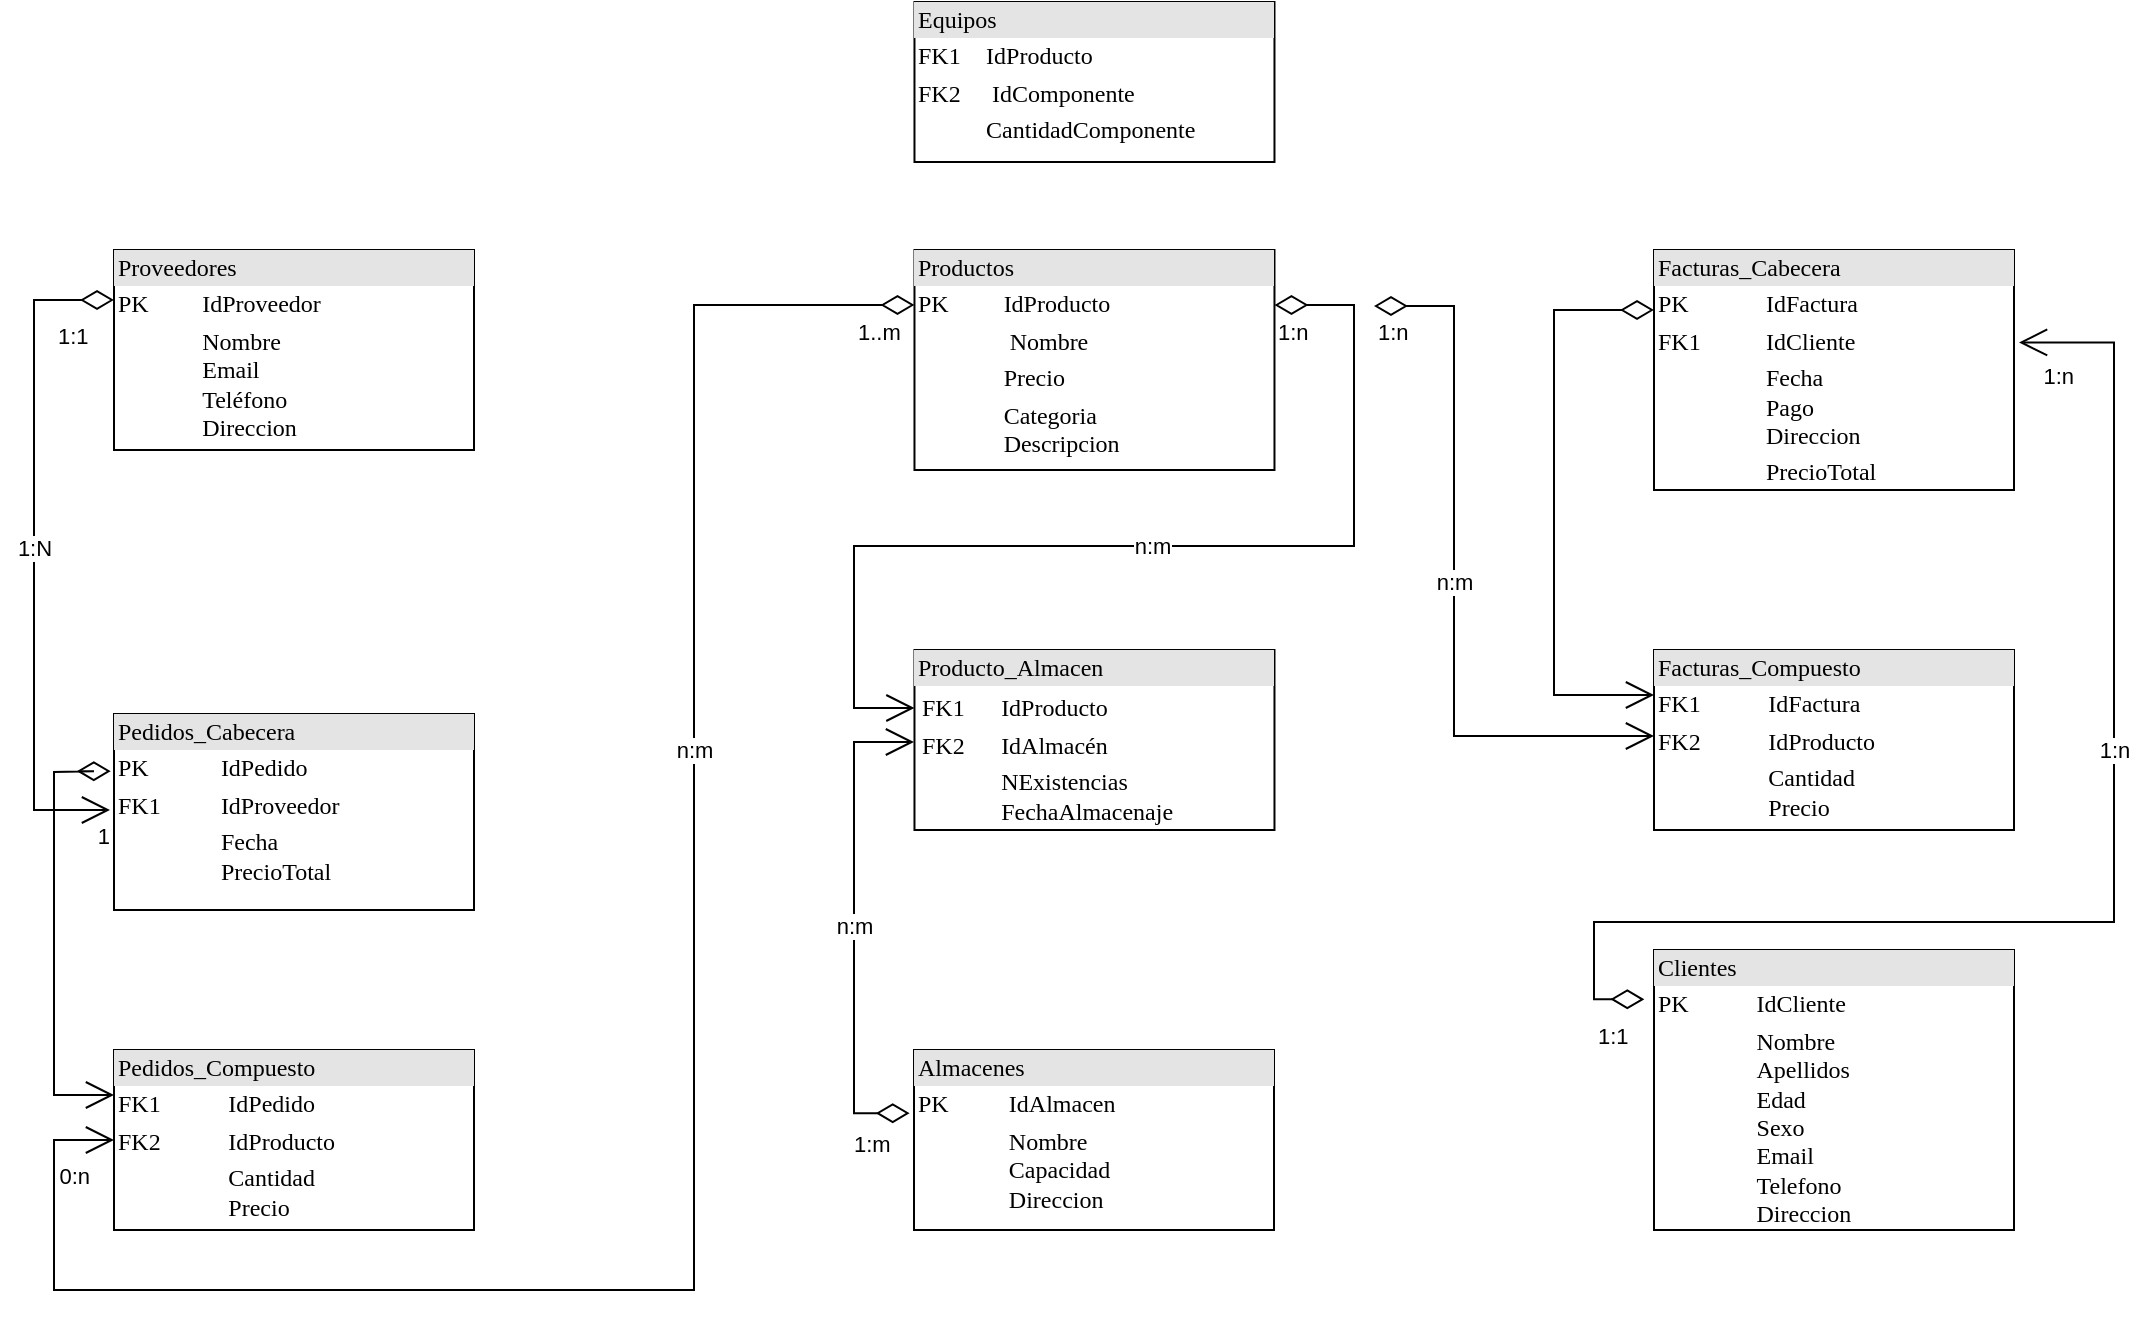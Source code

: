 <mxfile version="22.0.3" type="github">
  <diagram name="Page-1" id="2ca16b54-16f6-2749-3443-fa8db7711227">
    <mxGraphModel dx="1235" dy="638" grid="1" gridSize="10" guides="1" tooltips="1" connect="1" arrows="1" fold="1" page="1" pageScale="1" pageWidth="1654" pageHeight="1169" background="none" math="0" shadow="0">
      <root>
        <mxCell id="0" />
        <mxCell id="1" parent="0" />
        <mxCell id="2ed32ef02a7f4228-1" value="&lt;div style=&quot;box-sizing:border-box;width:100%;background:#e4e4e4;padding:2px;&quot;&gt;Proveedores&lt;/div&gt;&lt;table style=&quot;width:100%;font-size:1em;&quot; cellpadding=&quot;2&quot; cellspacing=&quot;0&quot;&gt;&lt;tbody&gt;&lt;tr&gt;&lt;td&gt;PK&lt;/td&gt;&lt;td&gt;IdProveedor&lt;/td&gt;&lt;/tr&gt;&lt;tr&gt;&lt;td&gt;&lt;br&gt;&lt;/td&gt;&lt;td&gt;Nombre&lt;br style=&quot;border-color: var(--border-color);&quot;&gt;Email&lt;br style=&quot;border-color: var(--border-color);&quot;&gt;Teléfono&lt;br style=&quot;border-color: var(--border-color);&quot;&gt;Direccion&lt;br&gt;&lt;/td&gt;&lt;/tr&gt;&lt;tr&gt;&lt;td&gt;&lt;/td&gt;&lt;td&gt;&lt;br&gt;&lt;br&gt;&lt;/td&gt;&lt;/tr&gt;&lt;/tbody&gt;&lt;/table&gt;" style="verticalAlign=top;align=left;overflow=fill;html=1;rounded=0;shadow=0;comic=0;labelBackgroundColor=none;strokeWidth=1;fontFamily=Verdana;fontSize=12" parent="1" vertex="1">
          <mxGeometry x="347" y="324" width="180" height="100" as="geometry" />
        </mxCell>
        <mxCell id="2ed32ef02a7f4228-2" value="&lt;div style=&quot;box-sizing: border-box ; width: 100% ; background: #e4e4e4 ; padding: 2px&quot;&gt;Facturas_Cabecera&lt;/div&gt;&lt;table style=&quot;width: 100% ; font-size: 1em&quot; cellpadding=&quot;2&quot; cellspacing=&quot;0&quot;&gt;&lt;tbody&gt;&lt;tr&gt;&lt;td&gt;PK&lt;/td&gt;&lt;td&gt;IdFactura&lt;/td&gt;&lt;/tr&gt;&lt;tr&gt;&lt;td&gt;FK1&lt;/td&gt;&lt;td&gt;IdCliente&lt;/td&gt;&lt;/tr&gt;&lt;tr&gt;&lt;td&gt;&lt;/td&gt;&lt;td&gt;Fecha&lt;br&gt;Pago&lt;br&gt;Direccion&lt;/td&gt;&lt;/tr&gt;&lt;tr&gt;&lt;td&gt;&lt;/td&gt;&lt;td&gt;PrecioTotal&lt;/td&gt;&lt;/tr&gt;&lt;/tbody&gt;&lt;/table&gt;" style="verticalAlign=top;align=left;overflow=fill;html=1;rounded=0;shadow=0;comic=0;labelBackgroundColor=none;strokeWidth=1;fontFamily=Verdana;fontSize=12" parent="1" vertex="1">
          <mxGeometry x="1117" y="324" width="180" height="120" as="geometry" />
        </mxCell>
        <mxCell id="2ed32ef02a7f4228-3" value="&lt;div style=&quot;box-sizing: border-box ; width: 100% ; background: #e4e4e4 ; padding: 2px&quot;&gt;Producto_Almacen&lt;/div&gt;&lt;table style=&quot;width: 100% ; font-size: 1em&quot; cellpadding=&quot;2&quot; cellspacing=&quot;0&quot;&gt;&lt;tbody&gt;&lt;tr&gt;&lt;td&gt;&lt;table style=&quot;border-color: var(--border-color); font-size: 1em; width: 180px;&quot; cellpadding=&quot;2&quot; cellspacing=&quot;0&quot;&gt;&lt;tbody style=&quot;border-color: var(--border-color);&quot;&gt;&lt;tr style=&quot;border-color: var(--border-color);&quot;&gt;&lt;td style=&quot;border-color: var(--border-color);&quot;&gt;FK1&lt;/td&gt;&lt;td style=&quot;border-color: var(--border-color);&quot;&gt;IdProducto&lt;/td&gt;&lt;/tr&gt;&lt;tr style=&quot;border-color: var(--border-color);&quot;&gt;&lt;td style=&quot;border-color: var(--border-color);&quot;&gt;FK2&lt;/td&gt;&lt;td style=&quot;border-color: var(--border-color);&quot;&gt;IdAlmacén&lt;/td&gt;&lt;/tr&gt;&lt;tr style=&quot;border-color: var(--border-color);&quot;&gt;&lt;td style=&quot;border-color: var(--border-color);&quot;&gt;&lt;br style=&quot;border-color: var(--border-color);&quot;&gt;&lt;/td&gt;&lt;td style=&quot;border-color: var(--border-color);&quot;&gt;NExistencias&lt;br style=&quot;border-color: var(--border-color);&quot;&gt;FechaAlmacenaje&lt;/td&gt;&lt;/tr&gt;&lt;/tbody&gt;&lt;/table&gt;&lt;/td&gt;&lt;td&gt;&lt;br&gt;&lt;/td&gt;&lt;/tr&gt;&lt;tr&gt;&lt;td&gt;&lt;br&gt;&lt;/td&gt;&lt;td&gt;&lt;br&gt;&lt;/td&gt;&lt;/tr&gt;&lt;/tbody&gt;&lt;/table&gt;" style="verticalAlign=top;align=left;overflow=fill;html=1;rounded=0;shadow=0;comic=0;labelBackgroundColor=none;strokeWidth=1;fontFamily=Verdana;fontSize=12" parent="1" vertex="1">
          <mxGeometry x="747.24" y="524" width="180" height="90" as="geometry" />
        </mxCell>
        <mxCell id="2ed32ef02a7f4228-4" value="&lt;div style=&quot;box-sizing: border-box ; width: 100% ; background: #e4e4e4 ; padding: 2px&quot;&gt;Productos&lt;/div&gt;&lt;table style=&quot;width: 100% ; font-size: 1em&quot; cellpadding=&quot;2&quot; cellspacing=&quot;0&quot;&gt;&lt;tbody&gt;&lt;tr&gt;&lt;td&gt;PK&lt;/td&gt;&lt;td&gt;IdProducto&lt;/td&gt;&lt;/tr&gt;&lt;tr&gt;&lt;td&gt;&lt;br&gt;&lt;/td&gt;&lt;td&gt;&amp;nbsp;Nombre&lt;/td&gt;&lt;/tr&gt;&lt;tr&gt;&lt;td&gt;&lt;/td&gt;&lt;td&gt;Precio&lt;/td&gt;&lt;/tr&gt;&lt;tr&gt;&lt;td&gt;&lt;br&gt;&lt;/td&gt;&lt;td&gt;Categoria&lt;br&gt;Descripcion&lt;/td&gt;&lt;/tr&gt;&lt;/tbody&gt;&lt;/table&gt;" style="verticalAlign=top;align=left;overflow=fill;html=1;rounded=0;shadow=0;comic=0;labelBackgroundColor=none;strokeWidth=1;fontFamily=Verdana;fontSize=12" parent="1" vertex="1">
          <mxGeometry x="747.24" y="324" width="180" height="110" as="geometry" />
        </mxCell>
        <mxCell id="2ed32ef02a7f4228-5" value="&lt;div style=&quot;box-sizing:border-box;width:100%;background:#e4e4e4;padding:2px;&quot;&gt;Pedidos_Cabecera&lt;/div&gt;&lt;table style=&quot;width:100%;font-size:1em;&quot; cellpadding=&quot;2&quot; cellspacing=&quot;0&quot;&gt;&lt;tbody&gt;&lt;tr&gt;&lt;td&gt;PK&lt;/td&gt;&lt;td&gt;IdPedido&lt;/td&gt;&lt;/tr&gt;&lt;tr&gt;&lt;td&gt;FK1&lt;/td&gt;&lt;td&gt;IdProveedor&lt;/td&gt;&lt;/tr&gt;&lt;tr&gt;&lt;td&gt;&lt;/td&gt;&lt;td&gt;Fecha&lt;br style=&quot;border-color: var(--border-color);&quot;&gt;PrecioTotal&lt;/td&gt;&lt;/tr&gt;&lt;/tbody&gt;&lt;/table&gt;" style="verticalAlign=top;align=left;overflow=fill;html=1;rounded=0;shadow=0;comic=0;labelBackgroundColor=none;strokeWidth=1;fontFamily=Verdana;fontSize=12" parent="1" vertex="1">
          <mxGeometry x="347" y="556" width="180" height="98" as="geometry" />
        </mxCell>
        <mxCell id="2ed32ef02a7f4228-12" value="&lt;div style=&quot;box-sizing: border-box ; width: 100% ; background: #e4e4e4 ; padding: 2px&quot;&gt;Almacenes&lt;/div&gt;&lt;table style=&quot;width: 100% ; font-size: 1em&quot; cellpadding=&quot;2&quot; cellspacing=&quot;0&quot;&gt;&lt;tbody&gt;&lt;tr&gt;&lt;td&gt;PK&lt;/td&gt;&lt;td&gt;IdAlmacen&lt;/td&gt;&lt;/tr&gt;&lt;tr&gt;&lt;td&gt;&lt;br&gt;&lt;/td&gt;&lt;td&gt;Nombre&lt;br&gt;Capacidad&lt;br&gt;Direccion&lt;/td&gt;&lt;/tr&gt;&lt;tr&gt;&lt;td&gt;&lt;/td&gt;&lt;td&gt;&lt;br&gt;&lt;/td&gt;&lt;/tr&gt;&lt;/tbody&gt;&lt;/table&gt;" style="verticalAlign=top;align=left;overflow=fill;html=1;rounded=0;shadow=0;comic=0;labelBackgroundColor=none;strokeWidth=1;fontFamily=Verdana;fontSize=12" parent="1" vertex="1">
          <mxGeometry x="747" y="724" width="180" height="90" as="geometry" />
        </mxCell>
        <mxCell id="UXRcGzoCHff5v5Qfkopn-1" value="&lt;div style=&quot;box-sizing: border-box ; width: 100% ; background: #e4e4e4 ; padding: 2px&quot;&gt;Clientes&lt;/div&gt;&lt;table style=&quot;width: 100% ; font-size: 1em&quot; cellpadding=&quot;2&quot; cellspacing=&quot;0&quot;&gt;&lt;tbody&gt;&lt;tr&gt;&lt;td&gt;PK&lt;/td&gt;&lt;td&gt;IdCliente&lt;/td&gt;&lt;/tr&gt;&lt;tr&gt;&lt;td&gt;&lt;br&gt;&lt;/td&gt;&lt;td&gt;Nombre&lt;br&gt;Apellidos&lt;br&gt;Edad&lt;br&gt;Sexo&lt;br&gt;Email&lt;br&gt;Telefono&lt;br&gt;Direccion&lt;/td&gt;&lt;/tr&gt;&lt;/tbody&gt;&lt;/table&gt;" style="verticalAlign=top;align=left;overflow=fill;html=1;rounded=0;shadow=0;comic=0;labelBackgroundColor=none;strokeWidth=1;fontFamily=Verdana;fontSize=12" parent="1" vertex="1">
          <mxGeometry x="1117" y="674" width="180" height="140" as="geometry" />
        </mxCell>
        <mxCell id="UXRcGzoCHff5v5Qfkopn-26" value="n:m" style="endArrow=open;html=1;endSize=12;startArrow=diamondThin;startSize=14;startFill=0;edgeStyle=orthogonalEdgeStyle;rounded=0;exitX=1;exitY=0.25;exitDx=0;exitDy=0;" parent="1" source="2ed32ef02a7f4228-4" target="2ed32ef02a7f4228-3" edge="1">
          <mxGeometry relative="1" as="geometry">
            <mxPoint x="947" y="394" as="sourcePoint" />
            <mxPoint x="687" y="564" as="targetPoint" />
            <Array as="points">
              <mxPoint x="967" y="352" />
              <mxPoint x="967" y="472" />
              <mxPoint x="717" y="472" />
              <mxPoint x="717" y="553" />
            </Array>
          </mxGeometry>
        </mxCell>
        <mxCell id="UXRcGzoCHff5v5Qfkopn-27" value="1:n" style="edgeLabel;resizable=0;html=1;align=left;verticalAlign=top;" parent="UXRcGzoCHff5v5Qfkopn-26" connectable="0" vertex="1">
          <mxGeometry x="-1" relative="1" as="geometry" />
        </mxCell>
        <mxCell id="UXRcGzoCHff5v5Qfkopn-36" value="&lt;div style=&quot;box-sizing:border-box;width:100%;background:#e4e4e4;padding:2px;&quot;&gt;Pedidos_Compuesto&lt;/div&gt;&lt;table style=&quot;width:100%;font-size:1em;&quot; cellpadding=&quot;2&quot; cellspacing=&quot;0&quot;&gt;&lt;tbody&gt;&lt;tr&gt;&lt;td&gt;FK1&lt;/td&gt;&lt;td&gt;IdPedido&lt;/td&gt;&lt;/tr&gt;&lt;tr&gt;&lt;td&gt;FK2&lt;/td&gt;&lt;td&gt;IdProducto&lt;/td&gt;&lt;/tr&gt;&lt;tr&gt;&lt;td&gt;&lt;/td&gt;&lt;td&gt;Cantidad&lt;br style=&quot;border-color: var(--border-color);&quot;&gt;Precio&lt;br&gt;&lt;br&gt;&lt;/td&gt;&lt;/tr&gt;&lt;/tbody&gt;&lt;/table&gt;" style="verticalAlign=top;align=left;overflow=fill;html=1;rounded=0;shadow=0;comic=0;labelBackgroundColor=none;strokeWidth=1;fontFamily=Verdana;fontSize=12" parent="1" vertex="1">
          <mxGeometry x="347" y="724" width="180" height="90" as="geometry" />
        </mxCell>
        <mxCell id="UXRcGzoCHff5v5Qfkopn-37" value="n:m" style="endArrow=open;html=1;endSize=12;startArrow=diamondThin;startSize=14;startFill=0;edgeStyle=orthogonalEdgeStyle;rounded=0;exitX=0;exitY=0.25;exitDx=0;exitDy=0;entryX=0;entryY=0.5;entryDx=0;entryDy=0;" parent="1" source="2ed32ef02a7f4228-4" target="UXRcGzoCHff5v5Qfkopn-36" edge="1">
          <mxGeometry x="-0.352" relative="1" as="geometry">
            <mxPoint x="547" y="594" as="sourcePoint" />
            <mxPoint x="577" y="874" as="targetPoint" />
            <Array as="points">
              <mxPoint x="637" y="352" />
              <mxPoint x="637" y="844" />
              <mxPoint x="317" y="844" />
              <mxPoint x="317" y="769" />
            </Array>
            <mxPoint as="offset" />
          </mxGeometry>
        </mxCell>
        <mxCell id="UXRcGzoCHff5v5Qfkopn-38" value="1..m" style="edgeLabel;resizable=0;html=1;align=left;verticalAlign=top;" parent="UXRcGzoCHff5v5Qfkopn-37" connectable="0" vertex="1">
          <mxGeometry x="-1" relative="1" as="geometry">
            <mxPoint x="-30" as="offset" />
          </mxGeometry>
        </mxCell>
        <mxCell id="UXRcGzoCHff5v5Qfkopn-39" value="0:n" style="edgeLabel;resizable=0;html=1;align=right;verticalAlign=top;" parent="UXRcGzoCHff5v5Qfkopn-37" connectable="0" vertex="1">
          <mxGeometry x="1" relative="1" as="geometry">
            <mxPoint x="-11" y="5" as="offset" />
          </mxGeometry>
        </mxCell>
        <mxCell id="UXRcGzoCHff5v5Qfkopn-40" value="1:N" style="endArrow=open;html=1;endSize=12;startArrow=diamondThin;startSize=14;startFill=0;edgeStyle=orthogonalEdgeStyle;rounded=0;exitX=0;exitY=0.25;exitDx=0;exitDy=0;" parent="1" source="2ed32ef02a7f4228-1" edge="1">
          <mxGeometry x="-0.015" relative="1" as="geometry">
            <mxPoint x="347" y="484" as="sourcePoint" />
            <mxPoint x="345" y="604" as="targetPoint" />
            <Array as="points">
              <mxPoint x="307" y="349" />
              <mxPoint x="307" y="604" />
              <mxPoint x="345" y="604" />
            </Array>
            <mxPoint as="offset" />
          </mxGeometry>
        </mxCell>
        <mxCell id="UXRcGzoCHff5v5Qfkopn-41" value="1:1" style="edgeLabel;resizable=0;html=1;align=left;verticalAlign=top;" parent="UXRcGzoCHff5v5Qfkopn-40" connectable="0" vertex="1">
          <mxGeometry x="-1" relative="1" as="geometry">
            <mxPoint x="-30" y="5" as="offset" />
          </mxGeometry>
        </mxCell>
        <mxCell id="UXRcGzoCHff5v5Qfkopn-42" value="1" style="edgeLabel;resizable=0;html=1;align=right;verticalAlign=top;" parent="UXRcGzoCHff5v5Qfkopn-40" connectable="0" vertex="1">
          <mxGeometry x="1" relative="1" as="geometry" />
        </mxCell>
        <mxCell id="UXRcGzoCHff5v5Qfkopn-43" value="" style="endArrow=open;html=1;endSize=12;startArrow=diamondThin;startSize=14;startFill=0;edgeStyle=orthogonalEdgeStyle;rounded=0;exitX=-0.009;exitY=0.292;exitDx=0;exitDy=0;entryX=0;entryY=0.25;entryDx=0;entryDy=0;exitPerimeter=0;" parent="1" source="2ed32ef02a7f4228-5" target="UXRcGzoCHff5v5Qfkopn-36" edge="1">
          <mxGeometry x="0.068" y="20" relative="1" as="geometry">
            <mxPoint x="367" y="694" as="sourcePoint" />
            <mxPoint x="527" y="694" as="targetPoint" />
            <Array as="points">
              <mxPoint x="337" y="585" />
              <mxPoint x="317" y="585" />
              <mxPoint x="317" y="747" />
            </Array>
            <mxPoint as="offset" />
          </mxGeometry>
        </mxCell>
        <mxCell id="UXRcGzoCHff5v5Qfkopn-50" value="n:m" style="endArrow=open;html=1;endSize=12;startArrow=diamondThin;startSize=14;startFill=0;edgeStyle=orthogonalEdgeStyle;rounded=0;exitX=-0.012;exitY=0.351;exitDx=0;exitDy=0;exitPerimeter=0;" parent="1" source="2ed32ef02a7f4228-12" edge="1">
          <mxGeometry relative="1" as="geometry">
            <mxPoint x="707" y="769" as="sourcePoint" />
            <mxPoint x="747" y="570" as="targetPoint" />
            <Array as="points">
              <mxPoint x="717" y="756" />
              <mxPoint x="717" y="570" />
              <mxPoint x="747" y="570" />
            </Array>
          </mxGeometry>
        </mxCell>
        <mxCell id="UXRcGzoCHff5v5Qfkopn-51" value="1:m" style="edgeLabel;resizable=0;html=1;align=left;verticalAlign=top;" parent="UXRcGzoCHff5v5Qfkopn-50" connectable="0" vertex="1">
          <mxGeometry x="-1" relative="1" as="geometry">
            <mxPoint x="-30" y="2" as="offset" />
          </mxGeometry>
        </mxCell>
        <mxCell id="UXRcGzoCHff5v5Qfkopn-53" value="&lt;div style=&quot;box-sizing: border-box ; width: 100% ; background: #e4e4e4 ; padding: 2px&quot;&gt;Facturas_Compuesto&lt;/div&gt;&lt;table style=&quot;width: 100% ; font-size: 1em&quot; cellpadding=&quot;2&quot; cellspacing=&quot;0&quot;&gt;&lt;tbody&gt;&lt;tr&gt;&lt;td&gt;FK1&lt;/td&gt;&lt;td&gt;IdFactura&lt;/td&gt;&lt;/tr&gt;&lt;tr&gt;&lt;td&gt;FK2&lt;/td&gt;&lt;td&gt;IdProducto&lt;/td&gt;&lt;/tr&gt;&lt;tr&gt;&lt;td&gt;&lt;/td&gt;&lt;td&gt;Cantidad&lt;br&gt;Precio&lt;br&gt;&lt;br&gt;&lt;/td&gt;&lt;/tr&gt;&lt;tr&gt;&lt;td&gt;&lt;/td&gt;&lt;td&gt;&lt;br&gt;&lt;/td&gt;&lt;/tr&gt;&lt;/tbody&gt;&lt;/table&gt;" style="verticalAlign=top;align=left;overflow=fill;html=1;rounded=0;shadow=0;comic=0;labelBackgroundColor=none;strokeWidth=1;fontFamily=Verdana;fontSize=12" parent="1" vertex="1">
          <mxGeometry x="1117" y="524" width="180" height="90" as="geometry" />
        </mxCell>
        <mxCell id="UXRcGzoCHff5v5Qfkopn-54" value="n:m" style="endArrow=open;html=1;endSize=12;startArrow=diamondThin;startSize=14;startFill=0;edgeStyle=orthogonalEdgeStyle;rounded=0;entryX=0;entryY=0.5;entryDx=0;entryDy=0;" parent="1" edge="1">
          <mxGeometry relative="1" as="geometry">
            <mxPoint x="977" y="352" as="sourcePoint" />
            <mxPoint x="1117" y="567" as="targetPoint" />
            <Array as="points">
              <mxPoint x="1017" y="352" />
              <mxPoint x="1017" y="567" />
            </Array>
          </mxGeometry>
        </mxCell>
        <mxCell id="UXRcGzoCHff5v5Qfkopn-55" value="1:n" style="edgeLabel;resizable=0;html=1;align=left;verticalAlign=top;" parent="UXRcGzoCHff5v5Qfkopn-54" connectable="0" vertex="1">
          <mxGeometry x="-1" relative="1" as="geometry" />
        </mxCell>
        <mxCell id="UXRcGzoCHff5v5Qfkopn-57" value="" style="endArrow=open;html=1;endSize=12;startArrow=diamondThin;startSize=14;startFill=0;edgeStyle=orthogonalEdgeStyle;rounded=0;entryX=0;entryY=0.25;entryDx=0;entryDy=0;" parent="1" target="UXRcGzoCHff5v5Qfkopn-53" edge="1">
          <mxGeometry relative="1" as="geometry">
            <mxPoint x="1117" y="354" as="sourcePoint" />
            <mxPoint x="1227" y="474" as="targetPoint" />
            <Array as="points">
              <mxPoint x="1067" y="354" />
              <mxPoint x="1067" y="547" />
            </Array>
          </mxGeometry>
        </mxCell>
        <mxCell id="UXRcGzoCHff5v5Qfkopn-60" value="1:n" style="endArrow=open;html=1;endSize=12;startArrow=diamondThin;startSize=14;startFill=0;edgeStyle=orthogonalEdgeStyle;rounded=0;exitX=-0.027;exitY=0.176;exitDx=0;exitDy=0;exitPerimeter=0;entryX=1.014;entryY=0.42;entryDx=0;entryDy=0;entryPerimeter=0;" parent="1" edge="1">
          <mxGeometry x="0.24" relative="1" as="geometry">
            <mxPoint x="1112.14" y="698.64" as="sourcePoint" />
            <mxPoint x="1299.52" y="370.2" as="targetPoint" />
            <Array as="points">
              <mxPoint x="1087" y="699" />
              <mxPoint x="1087" y="660" />
              <mxPoint x="1347" y="660" />
              <mxPoint x="1347" y="370" />
            </Array>
            <mxPoint as="offset" />
          </mxGeometry>
        </mxCell>
        <mxCell id="UXRcGzoCHff5v5Qfkopn-61" value="1:1" style="edgeLabel;resizable=0;html=1;align=left;verticalAlign=top;" parent="UXRcGzoCHff5v5Qfkopn-60" connectable="0" vertex="1">
          <mxGeometry x="-1" relative="1" as="geometry">
            <mxPoint x="-25" y="5" as="offset" />
          </mxGeometry>
        </mxCell>
        <mxCell id="UXRcGzoCHff5v5Qfkopn-62" value="1:n" style="edgeLabel;resizable=0;html=1;align=right;verticalAlign=top;" parent="UXRcGzoCHff5v5Qfkopn-60" connectable="0" vertex="1">
          <mxGeometry x="1" relative="1" as="geometry">
            <mxPoint x="28" y="4" as="offset" />
          </mxGeometry>
        </mxCell>
        <mxCell id="YqcS1_dPjC01lqtwBp4M-1" value="&lt;div style=&quot;box-sizing: border-box ; width: 100% ; background: #e4e4e4 ; padding: 2px&quot;&gt;Equipos&lt;/div&gt;&lt;table style=&quot;width: 100% ; font-size: 1em&quot; cellpadding=&quot;2&quot; cellspacing=&quot;0&quot;&gt;&lt;tbody&gt;&lt;tr&gt;&lt;td&gt;FK1&lt;/td&gt;&lt;td&gt;IdProducto&lt;/td&gt;&lt;/tr&gt;&lt;tr&gt;&lt;td&gt;FK2&lt;/td&gt;&lt;td&gt;&amp;nbsp;IdComponente&lt;/td&gt;&lt;/tr&gt;&lt;tr&gt;&lt;td&gt;&lt;/td&gt;&lt;td&gt;CantidadComponente&lt;/td&gt;&lt;/tr&gt;&lt;/tbody&gt;&lt;/table&gt;" style="verticalAlign=top;align=left;overflow=fill;html=1;rounded=0;shadow=0;comic=0;labelBackgroundColor=none;strokeWidth=1;fontFamily=Verdana;fontSize=12" vertex="1" parent="1">
          <mxGeometry x="747.24" y="200" width="180" height="80" as="geometry" />
        </mxCell>
      </root>
    </mxGraphModel>
  </diagram>
</mxfile>
